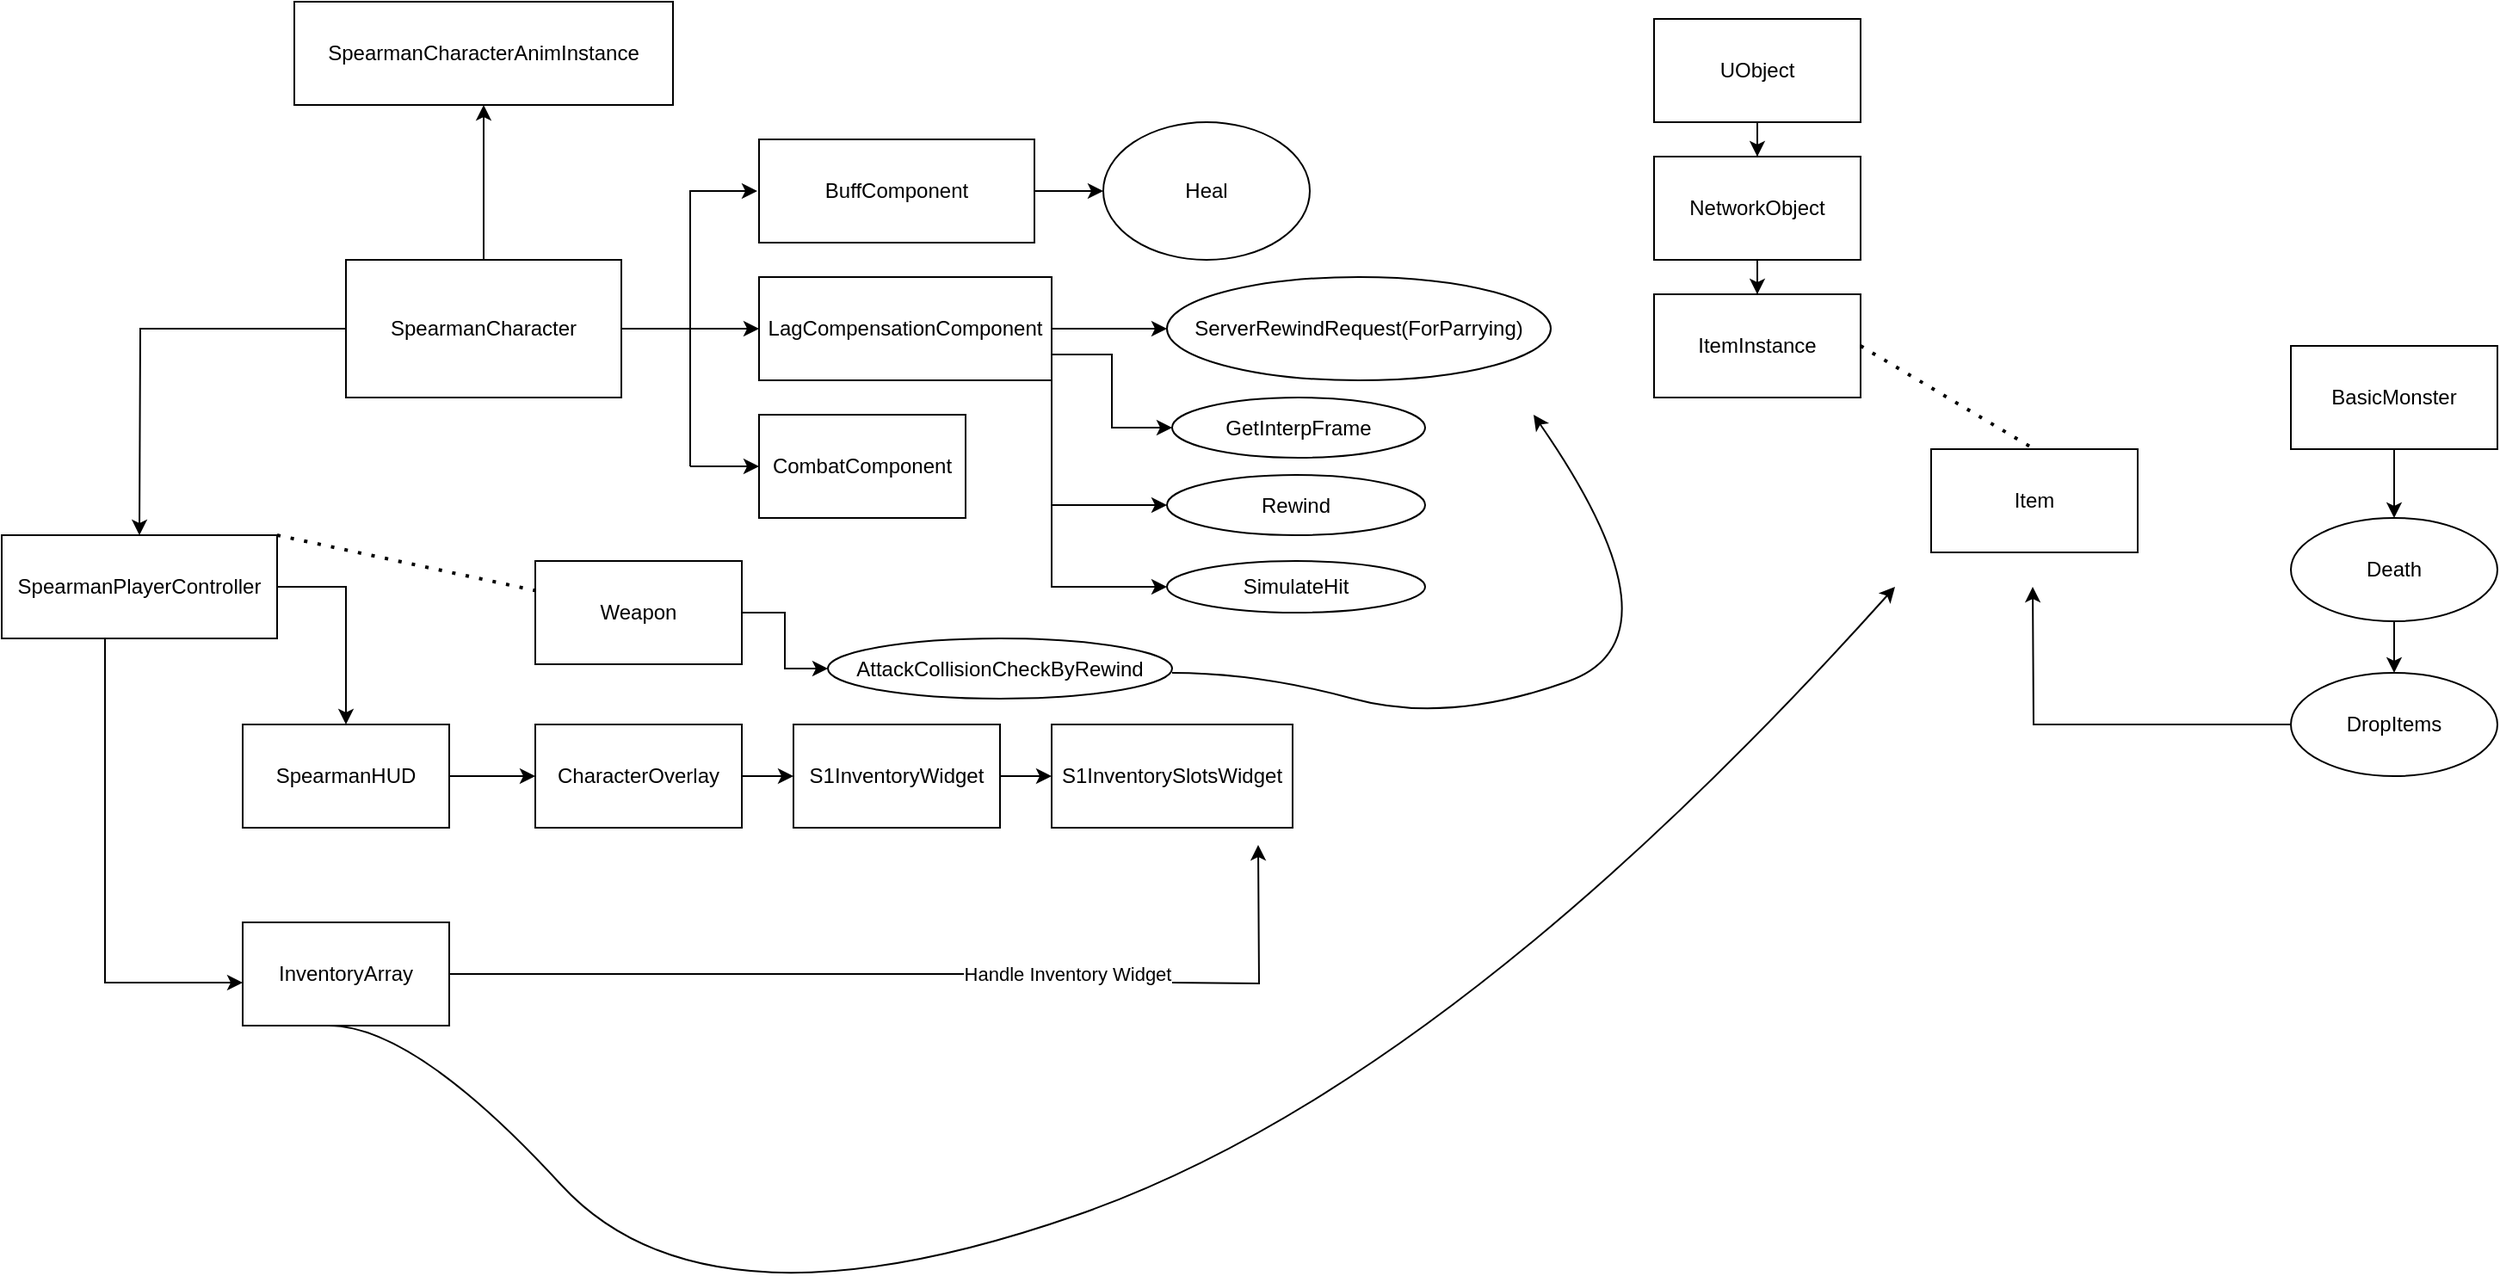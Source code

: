 <mxfile version="24.7.6">
  <diagram id="C5RBs43oDa-KdzZeNtuy" name="Page-1">
    <mxGraphModel dx="1434" dy="746" grid="1" gridSize="10" guides="1" tooltips="1" connect="1" arrows="1" fold="1" page="1" pageScale="1" pageWidth="827" pageHeight="1169" math="0" shadow="0">
      <root>
        <mxCell id="WIyWlLk6GJQsqaUBKTNV-0" />
        <mxCell id="WIyWlLk6GJQsqaUBKTNV-1" parent="WIyWlLk6GJQsqaUBKTNV-0" />
        <mxCell id="7BW_ODnPh8cm5f2QEy-q-2" value="" style="edgeStyle=orthogonalEdgeStyle;rounded=0;orthogonalLoop=1;jettySize=auto;html=1;" edge="1" parent="WIyWlLk6GJQsqaUBKTNV-1" source="7BW_ODnPh8cm5f2QEy-q-0" target="7BW_ODnPh8cm5f2QEy-q-1">
          <mxGeometry relative="1" as="geometry" />
        </mxCell>
        <mxCell id="7BW_ODnPh8cm5f2QEy-q-4" style="edgeStyle=orthogonalEdgeStyle;rounded=0;orthogonalLoop=1;jettySize=auto;html=1;exitX=0;exitY=0.5;exitDx=0;exitDy=0;" edge="1" parent="WIyWlLk6GJQsqaUBKTNV-1" source="7BW_ODnPh8cm5f2QEy-q-0">
          <mxGeometry relative="1" as="geometry">
            <mxPoint x="80" y="360" as="targetPoint" />
          </mxGeometry>
        </mxCell>
        <mxCell id="7BW_ODnPh8cm5f2QEy-q-16" style="edgeStyle=orthogonalEdgeStyle;rounded=0;orthogonalLoop=1;jettySize=auto;html=1;exitX=1;exitY=0.5;exitDx=0;exitDy=0;" edge="1" parent="WIyWlLk6GJQsqaUBKTNV-1" source="7BW_ODnPh8cm5f2QEy-q-0">
          <mxGeometry relative="1" as="geometry">
            <mxPoint x="440" y="240" as="targetPoint" />
          </mxGeometry>
        </mxCell>
        <mxCell id="7BW_ODnPh8cm5f2QEy-q-17" style="edgeStyle=orthogonalEdgeStyle;rounded=0;orthogonalLoop=1;jettySize=auto;html=1;exitX=1;exitY=0.5;exitDx=0;exitDy=0;" edge="1" parent="WIyWlLk6GJQsqaUBKTNV-1">
          <mxGeometry relative="1" as="geometry">
            <mxPoint x="439" y="160" as="targetPoint" />
            <mxPoint x="359" y="240" as="sourcePoint" />
            <Array as="points">
              <mxPoint x="400" y="240" />
            </Array>
          </mxGeometry>
        </mxCell>
        <mxCell id="7BW_ODnPh8cm5f2QEy-q-0" value="SpearmanCharacter" style="rounded=0;whiteSpace=wrap;html=1;" vertex="1" parent="WIyWlLk6GJQsqaUBKTNV-1">
          <mxGeometry x="200" y="200" width="160" height="80" as="geometry" />
        </mxCell>
        <mxCell id="7BW_ODnPh8cm5f2QEy-q-1" value="SpearmanCharacterAnimInstance" style="whiteSpace=wrap;html=1;rounded=0;" vertex="1" parent="WIyWlLk6GJQsqaUBKTNV-1">
          <mxGeometry x="170" y="50" width="220" height="60" as="geometry" />
        </mxCell>
        <mxCell id="7BW_ODnPh8cm5f2QEy-q-8" style="edgeStyle=orthogonalEdgeStyle;rounded=0;orthogonalLoop=1;jettySize=auto;html=1;exitX=1;exitY=0.5;exitDx=0;exitDy=0;" edge="1" parent="WIyWlLk6GJQsqaUBKTNV-1" source="7BW_ODnPh8cm5f2QEy-q-6" target="7BW_ODnPh8cm5f2QEy-q-9">
          <mxGeometry relative="1" as="geometry">
            <mxPoint x="200" y="480" as="targetPoint" />
          </mxGeometry>
        </mxCell>
        <mxCell id="7BW_ODnPh8cm5f2QEy-q-30" style="edgeStyle=orthogonalEdgeStyle;rounded=0;orthogonalLoop=1;jettySize=auto;html=1;exitX=0.5;exitY=1;exitDx=0;exitDy=0;" edge="1" parent="WIyWlLk6GJQsqaUBKTNV-1" target="7BW_ODnPh8cm5f2QEy-q-31">
          <mxGeometry relative="1" as="geometry">
            <mxPoint x="140" y="620" as="targetPoint" />
            <mxPoint x="60" y="380" as="sourcePoint" />
            <Array as="points">
              <mxPoint x="60" y="620" />
            </Array>
          </mxGeometry>
        </mxCell>
        <mxCell id="7BW_ODnPh8cm5f2QEy-q-6" value="SpearmanPlayerController" style="rounded=0;whiteSpace=wrap;html=1;" vertex="1" parent="WIyWlLk6GJQsqaUBKTNV-1">
          <mxGeometry y="360" width="160" height="60" as="geometry" />
        </mxCell>
        <mxCell id="7BW_ODnPh8cm5f2QEy-q-10" style="edgeStyle=orthogonalEdgeStyle;rounded=0;orthogonalLoop=1;jettySize=auto;html=1;exitX=1;exitY=0.5;exitDx=0;exitDy=0;" edge="1" parent="WIyWlLk6GJQsqaUBKTNV-1" source="7BW_ODnPh8cm5f2QEy-q-9" target="7BW_ODnPh8cm5f2QEy-q-11">
          <mxGeometry relative="1" as="geometry">
            <mxPoint x="320" y="500" as="targetPoint" />
          </mxGeometry>
        </mxCell>
        <mxCell id="7BW_ODnPh8cm5f2QEy-q-9" value="SpearmanHUD" style="rounded=0;whiteSpace=wrap;html=1;" vertex="1" parent="WIyWlLk6GJQsqaUBKTNV-1">
          <mxGeometry x="140" y="470" width="120" height="60" as="geometry" />
        </mxCell>
        <mxCell id="7BW_ODnPh8cm5f2QEy-q-12" style="edgeStyle=orthogonalEdgeStyle;rounded=0;orthogonalLoop=1;jettySize=auto;html=1;exitX=1;exitY=0.5;exitDx=0;exitDy=0;" edge="1" parent="WIyWlLk6GJQsqaUBKTNV-1" source="7BW_ODnPh8cm5f2QEy-q-11" target="7BW_ODnPh8cm5f2QEy-q-13">
          <mxGeometry relative="1" as="geometry">
            <mxPoint x="480" y="500" as="targetPoint" />
          </mxGeometry>
        </mxCell>
        <mxCell id="7BW_ODnPh8cm5f2QEy-q-11" value="CharacterOverlay" style="rounded=0;whiteSpace=wrap;html=1;" vertex="1" parent="WIyWlLk6GJQsqaUBKTNV-1">
          <mxGeometry x="310" y="470" width="120" height="60" as="geometry" />
        </mxCell>
        <mxCell id="7BW_ODnPh8cm5f2QEy-q-14" style="edgeStyle=orthogonalEdgeStyle;rounded=0;orthogonalLoop=1;jettySize=auto;html=1;exitX=1;exitY=0.5;exitDx=0;exitDy=0;" edge="1" parent="WIyWlLk6GJQsqaUBKTNV-1" source="7BW_ODnPh8cm5f2QEy-q-13">
          <mxGeometry relative="1" as="geometry">
            <mxPoint x="610" y="500" as="targetPoint" />
          </mxGeometry>
        </mxCell>
        <mxCell id="7BW_ODnPh8cm5f2QEy-q-13" value="S1&lt;span style=&quot;background-color: initial;&quot;&gt;InventoryWidget&lt;/span&gt;" style="rounded=0;whiteSpace=wrap;html=1;" vertex="1" parent="WIyWlLk6GJQsqaUBKTNV-1">
          <mxGeometry x="460" y="470" width="120" height="60" as="geometry" />
        </mxCell>
        <mxCell id="7BW_ODnPh8cm5f2QEy-q-15" value="S1InventorySlotsWidget" style="rounded=0;whiteSpace=wrap;html=1;" vertex="1" parent="WIyWlLk6GJQsqaUBKTNV-1">
          <mxGeometry x="610" y="470" width="140" height="60" as="geometry" />
        </mxCell>
        <mxCell id="7BW_ODnPh8cm5f2QEy-q-23" value="" style="endArrow=none;html=1;rounded=0;" edge="1" parent="WIyWlLk6GJQsqaUBKTNV-1">
          <mxGeometry width="50" height="50" relative="1" as="geometry">
            <mxPoint x="400" y="320" as="sourcePoint" />
            <mxPoint x="400" y="240" as="targetPoint" />
          </mxGeometry>
        </mxCell>
        <mxCell id="7BW_ODnPh8cm5f2QEy-q-24" value="" style="endArrow=classic;html=1;rounded=0;" edge="1" parent="WIyWlLk6GJQsqaUBKTNV-1">
          <mxGeometry width="50" height="50" relative="1" as="geometry">
            <mxPoint x="400" y="320" as="sourcePoint" />
            <mxPoint x="440" y="320" as="targetPoint" />
          </mxGeometry>
        </mxCell>
        <mxCell id="7BW_ODnPh8cm5f2QEy-q-28" style="edgeStyle=orthogonalEdgeStyle;rounded=0;orthogonalLoop=1;jettySize=auto;html=1;exitX=1;exitY=0.5;exitDx=0;exitDy=0;" edge="1" parent="WIyWlLk6GJQsqaUBKTNV-1" source="7BW_ODnPh8cm5f2QEy-q-25">
          <mxGeometry relative="1" as="geometry">
            <mxPoint x="640" y="160" as="targetPoint" />
          </mxGeometry>
        </mxCell>
        <mxCell id="7BW_ODnPh8cm5f2QEy-q-25" value="BuffComponent" style="rounded=0;whiteSpace=wrap;html=1;" vertex="1" parent="WIyWlLk6GJQsqaUBKTNV-1">
          <mxGeometry x="440" y="130" width="160" height="60" as="geometry" />
        </mxCell>
        <mxCell id="7BW_ODnPh8cm5f2QEy-q-46" style="edgeStyle=orthogonalEdgeStyle;rounded=0;orthogonalLoop=1;jettySize=auto;html=1;exitX=1;exitY=0.5;exitDx=0;exitDy=0;entryX=0;entryY=0.5;entryDx=0;entryDy=0;" edge="1" parent="WIyWlLk6GJQsqaUBKTNV-1" source="7BW_ODnPh8cm5f2QEy-q-26" target="7BW_ODnPh8cm5f2QEy-q-41">
          <mxGeometry relative="1" as="geometry" />
        </mxCell>
        <mxCell id="7BW_ODnPh8cm5f2QEy-q-50" style="edgeStyle=orthogonalEdgeStyle;rounded=0;orthogonalLoop=1;jettySize=auto;html=1;exitX=1;exitY=1;exitDx=0;exitDy=0;entryX=0;entryY=0.5;entryDx=0;entryDy=0;" edge="1" parent="WIyWlLk6GJQsqaUBKTNV-1" source="7BW_ODnPh8cm5f2QEy-q-26" target="7BW_ODnPh8cm5f2QEy-q-49">
          <mxGeometry relative="1" as="geometry" />
        </mxCell>
        <mxCell id="7BW_ODnPh8cm5f2QEy-q-53" style="edgeStyle=orthogonalEdgeStyle;rounded=0;orthogonalLoop=1;jettySize=auto;html=1;exitX=1;exitY=1;exitDx=0;exitDy=0;entryX=0;entryY=0.5;entryDx=0;entryDy=0;" edge="1" parent="WIyWlLk6GJQsqaUBKTNV-1" source="7BW_ODnPh8cm5f2QEy-q-26" target="7BW_ODnPh8cm5f2QEy-q-52">
          <mxGeometry relative="1" as="geometry" />
        </mxCell>
        <mxCell id="7BW_ODnPh8cm5f2QEy-q-56" style="edgeStyle=orthogonalEdgeStyle;rounded=0;orthogonalLoop=1;jettySize=auto;html=1;exitX=1;exitY=0.75;exitDx=0;exitDy=0;entryX=0;entryY=0.5;entryDx=0;entryDy=0;" edge="1" parent="WIyWlLk6GJQsqaUBKTNV-1" source="7BW_ODnPh8cm5f2QEy-q-26" target="7BW_ODnPh8cm5f2QEy-q-55">
          <mxGeometry relative="1" as="geometry" />
        </mxCell>
        <mxCell id="7BW_ODnPh8cm5f2QEy-q-26" value="LagCompensationComponent" style="rounded=0;whiteSpace=wrap;html=1;" vertex="1" parent="WIyWlLk6GJQsqaUBKTNV-1">
          <mxGeometry x="440" y="210" width="170" height="60" as="geometry" />
        </mxCell>
        <mxCell id="7BW_ODnPh8cm5f2QEy-q-27" value="CombatComponent" style="rounded=0;whiteSpace=wrap;html=1;" vertex="1" parent="WIyWlLk6GJQsqaUBKTNV-1">
          <mxGeometry x="440" y="290" width="120" height="60" as="geometry" />
        </mxCell>
        <mxCell id="7BW_ODnPh8cm5f2QEy-q-35" style="edgeStyle=orthogonalEdgeStyle;rounded=0;orthogonalLoop=1;jettySize=auto;html=1;exitX=1;exitY=0.5;exitDx=0;exitDy=0;entryX=0;entryY=0.5;entryDx=0;entryDy=0;" edge="1" parent="WIyWlLk6GJQsqaUBKTNV-1" source="7BW_ODnPh8cm5f2QEy-q-31">
          <mxGeometry relative="1" as="geometry">
            <mxPoint x="620" y="615" as="targetPoint" />
          </mxGeometry>
        </mxCell>
        <mxCell id="7BW_ODnPh8cm5f2QEy-q-38" value="Handle Inventory Widget" style="edgeLabel;html=1;align=center;verticalAlign=middle;resizable=0;points=[];" vertex="1" connectable="0" parent="7BW_ODnPh8cm5f2QEy-q-35">
          <mxGeometry x="0.994" y="-1" relative="1" as="geometry">
            <mxPoint y="-1" as="offset" />
          </mxGeometry>
        </mxCell>
        <mxCell id="7BW_ODnPh8cm5f2QEy-q-31" value="InventoryArray" style="rounded=0;whiteSpace=wrap;html=1;" vertex="1" parent="WIyWlLk6GJQsqaUBKTNV-1">
          <mxGeometry x="140" y="585" width="120" height="60" as="geometry" />
        </mxCell>
        <mxCell id="7BW_ODnPh8cm5f2QEy-q-37" style="edgeStyle=orthogonalEdgeStyle;rounded=0;orthogonalLoop=1;jettySize=auto;html=1;" edge="1" parent="WIyWlLk6GJQsqaUBKTNV-1">
          <mxGeometry relative="1" as="geometry">
            <mxPoint x="730" y="540" as="targetPoint" />
            <mxPoint x="680" y="620" as="sourcePoint" />
          </mxGeometry>
        </mxCell>
        <mxCell id="7BW_ODnPh8cm5f2QEy-q-40" value="Heal" style="ellipse;whiteSpace=wrap;html=1;" vertex="1" parent="WIyWlLk6GJQsqaUBKTNV-1">
          <mxGeometry x="640" y="120" width="120" height="80" as="geometry" />
        </mxCell>
        <mxCell id="7BW_ODnPh8cm5f2QEy-q-41" value="ServerRewindRequest(ForParrying)" style="ellipse;whiteSpace=wrap;html=1;" vertex="1" parent="WIyWlLk6GJQsqaUBKTNV-1">
          <mxGeometry x="677" y="210" width="223" height="60" as="geometry" />
        </mxCell>
        <mxCell id="7BW_ODnPh8cm5f2QEy-q-49" value="Rewind" style="ellipse;whiteSpace=wrap;html=1;" vertex="1" parent="WIyWlLk6GJQsqaUBKTNV-1">
          <mxGeometry x="677" y="325" width="150" height="35" as="geometry" />
        </mxCell>
        <mxCell id="7BW_ODnPh8cm5f2QEy-q-52" value="SimulateHit" style="ellipse;whiteSpace=wrap;html=1;" vertex="1" parent="WIyWlLk6GJQsqaUBKTNV-1">
          <mxGeometry x="677" y="375" width="150" height="30" as="geometry" />
        </mxCell>
        <mxCell id="7BW_ODnPh8cm5f2QEy-q-55" value="GetInterpFrame" style="ellipse;whiteSpace=wrap;html=1;" vertex="1" parent="WIyWlLk6GJQsqaUBKTNV-1">
          <mxGeometry x="680" y="280" width="147" height="35" as="geometry" />
        </mxCell>
        <mxCell id="7BW_ODnPh8cm5f2QEy-q-59" style="edgeStyle=orthogonalEdgeStyle;rounded=0;orthogonalLoop=1;jettySize=auto;html=1;exitX=0.5;exitY=1;exitDx=0;exitDy=0;" edge="1" parent="WIyWlLk6GJQsqaUBKTNV-1" source="7BW_ODnPh8cm5f2QEy-q-58" target="7BW_ODnPh8cm5f2QEy-q-60">
          <mxGeometry relative="1" as="geometry">
            <mxPoint x="1020" y="170" as="targetPoint" />
          </mxGeometry>
        </mxCell>
        <mxCell id="7BW_ODnPh8cm5f2QEy-q-58" value="UObject" style="rounded=0;whiteSpace=wrap;html=1;" vertex="1" parent="WIyWlLk6GJQsqaUBKTNV-1">
          <mxGeometry x="960" y="60" width="120" height="60" as="geometry" />
        </mxCell>
        <mxCell id="7BW_ODnPh8cm5f2QEy-q-61" style="edgeStyle=orthogonalEdgeStyle;rounded=0;orthogonalLoop=1;jettySize=auto;html=1;exitX=0.5;exitY=1;exitDx=0;exitDy=0;" edge="1" parent="WIyWlLk6GJQsqaUBKTNV-1" source="7BW_ODnPh8cm5f2QEy-q-60" target="7BW_ODnPh8cm5f2QEy-q-62">
          <mxGeometry relative="1" as="geometry">
            <mxPoint x="1020" y="240" as="targetPoint" />
          </mxGeometry>
        </mxCell>
        <mxCell id="7BW_ODnPh8cm5f2QEy-q-60" value="NetworkObject" style="rounded=0;whiteSpace=wrap;html=1;" vertex="1" parent="WIyWlLk6GJQsqaUBKTNV-1">
          <mxGeometry x="960" y="140" width="120" height="60" as="geometry" />
        </mxCell>
        <mxCell id="7BW_ODnPh8cm5f2QEy-q-62" value="ItemInstance" style="rounded=0;whiteSpace=wrap;html=1;" vertex="1" parent="WIyWlLk6GJQsqaUBKTNV-1">
          <mxGeometry x="960" y="220" width="120" height="60" as="geometry" />
        </mxCell>
        <mxCell id="7BW_ODnPh8cm5f2QEy-q-64" value="Item" style="rounded=0;whiteSpace=wrap;html=1;" vertex="1" parent="WIyWlLk6GJQsqaUBKTNV-1">
          <mxGeometry x="1121" y="310" width="120" height="60" as="geometry" />
        </mxCell>
        <mxCell id="7BW_ODnPh8cm5f2QEy-q-65" value="" style="endArrow=none;dashed=1;html=1;dashPattern=1 3;strokeWidth=2;rounded=0;entryX=0.5;entryY=0;entryDx=0;entryDy=0;" edge="1" parent="WIyWlLk6GJQsqaUBKTNV-1" target="7BW_ODnPh8cm5f2QEy-q-64">
          <mxGeometry width="50" height="50" relative="1" as="geometry">
            <mxPoint x="1080" y="250" as="sourcePoint" />
            <mxPoint x="1130" y="200" as="targetPoint" />
          </mxGeometry>
        </mxCell>
        <mxCell id="7BW_ODnPh8cm5f2QEy-q-67" style="edgeStyle=orthogonalEdgeStyle;rounded=0;orthogonalLoop=1;jettySize=auto;html=1;exitX=0.5;exitY=1;exitDx=0;exitDy=0;" edge="1" parent="WIyWlLk6GJQsqaUBKTNV-1" source="7BW_ODnPh8cm5f2QEy-q-66" target="7BW_ODnPh8cm5f2QEy-q-68">
          <mxGeometry relative="1" as="geometry">
            <mxPoint x="1390" y="360" as="targetPoint" />
          </mxGeometry>
        </mxCell>
        <mxCell id="7BW_ODnPh8cm5f2QEy-q-66" value="BasicMonster" style="rounded=0;whiteSpace=wrap;html=1;" vertex="1" parent="WIyWlLk6GJQsqaUBKTNV-1">
          <mxGeometry x="1330" y="250" width="120" height="60" as="geometry" />
        </mxCell>
        <mxCell id="7BW_ODnPh8cm5f2QEy-q-69" style="edgeStyle=orthogonalEdgeStyle;rounded=0;orthogonalLoop=1;jettySize=auto;html=1;exitX=0.5;exitY=1;exitDx=0;exitDy=0;" edge="1" parent="WIyWlLk6GJQsqaUBKTNV-1" source="7BW_ODnPh8cm5f2QEy-q-68" target="7BW_ODnPh8cm5f2QEy-q-70">
          <mxGeometry relative="1" as="geometry">
            <mxPoint x="1390" y="480" as="targetPoint" />
          </mxGeometry>
        </mxCell>
        <mxCell id="7BW_ODnPh8cm5f2QEy-q-68" value="Death" style="ellipse;whiteSpace=wrap;html=1;" vertex="1" parent="WIyWlLk6GJQsqaUBKTNV-1">
          <mxGeometry x="1330" y="350" width="120" height="60" as="geometry" />
        </mxCell>
        <mxCell id="7BW_ODnPh8cm5f2QEy-q-71" style="edgeStyle=orthogonalEdgeStyle;rounded=0;orthogonalLoop=1;jettySize=auto;html=1;exitX=0;exitY=0.5;exitDx=0;exitDy=0;" edge="1" parent="WIyWlLk6GJQsqaUBKTNV-1" source="7BW_ODnPh8cm5f2QEy-q-70">
          <mxGeometry relative="1" as="geometry">
            <mxPoint x="1180" y="390" as="targetPoint" />
          </mxGeometry>
        </mxCell>
        <mxCell id="7BW_ODnPh8cm5f2QEy-q-70" value="DropItems" style="ellipse;whiteSpace=wrap;html=1;" vertex="1" parent="WIyWlLk6GJQsqaUBKTNV-1">
          <mxGeometry x="1330" y="440" width="120" height="60" as="geometry" />
        </mxCell>
        <mxCell id="7BW_ODnPh8cm5f2QEy-q-73" value="" style="curved=1;endArrow=classic;html=1;rounded=0;" edge="1" parent="WIyWlLk6GJQsqaUBKTNV-1">
          <mxGeometry width="50" height="50" relative="1" as="geometry">
            <mxPoint x="190" y="645" as="sourcePoint" />
            <mxPoint x="1100" y="390" as="targetPoint" />
            <Array as="points">
              <mxPoint x="240" y="645" />
              <mxPoint x="410" y="830" />
              <mxPoint x="840" y="680" />
            </Array>
          </mxGeometry>
        </mxCell>
        <mxCell id="7BW_ODnPh8cm5f2QEy-q-75" value="" style="endArrow=none;dashed=1;html=1;dashPattern=1 3;strokeWidth=2;rounded=0;" edge="1" parent="WIyWlLk6GJQsqaUBKTNV-1" target="7BW_ODnPh8cm5f2QEy-q-76">
          <mxGeometry width="50" height="50" relative="1" as="geometry">
            <mxPoint x="160" y="360" as="sourcePoint" />
            <mxPoint x="300" y="390" as="targetPoint" />
          </mxGeometry>
        </mxCell>
        <mxCell id="7BW_ODnPh8cm5f2QEy-q-77" style="edgeStyle=orthogonalEdgeStyle;rounded=0;orthogonalLoop=1;jettySize=auto;html=1;exitX=1;exitY=0.5;exitDx=0;exitDy=0;" edge="1" parent="WIyWlLk6GJQsqaUBKTNV-1" source="7BW_ODnPh8cm5f2QEy-q-76" target="7BW_ODnPh8cm5f2QEy-q-78">
          <mxGeometry relative="1" as="geometry">
            <mxPoint x="470" y="405" as="targetPoint" />
          </mxGeometry>
        </mxCell>
        <mxCell id="7BW_ODnPh8cm5f2QEy-q-76" value="Weapon" style="rounded=0;whiteSpace=wrap;html=1;" vertex="1" parent="WIyWlLk6GJQsqaUBKTNV-1">
          <mxGeometry x="310" y="375" width="120" height="60" as="geometry" />
        </mxCell>
        <mxCell id="7BW_ODnPh8cm5f2QEy-q-78" value="AttackCollisionCheckByRewind" style="ellipse;whiteSpace=wrap;html=1;" vertex="1" parent="WIyWlLk6GJQsqaUBKTNV-1">
          <mxGeometry x="480" y="420" width="200" height="35" as="geometry" />
        </mxCell>
        <mxCell id="7BW_ODnPh8cm5f2QEy-q-79" value="" style="curved=1;endArrow=classic;html=1;rounded=0;" edge="1" parent="WIyWlLk6GJQsqaUBKTNV-1">
          <mxGeometry width="50" height="50" relative="1" as="geometry">
            <mxPoint x="680" y="440" as="sourcePoint" />
            <mxPoint x="890" y="290" as="targetPoint" />
            <Array as="points">
              <mxPoint x="730" y="440" />
              <mxPoint x="840" y="470" />
              <mxPoint x="980" y="420" />
            </Array>
          </mxGeometry>
        </mxCell>
      </root>
    </mxGraphModel>
  </diagram>
</mxfile>

